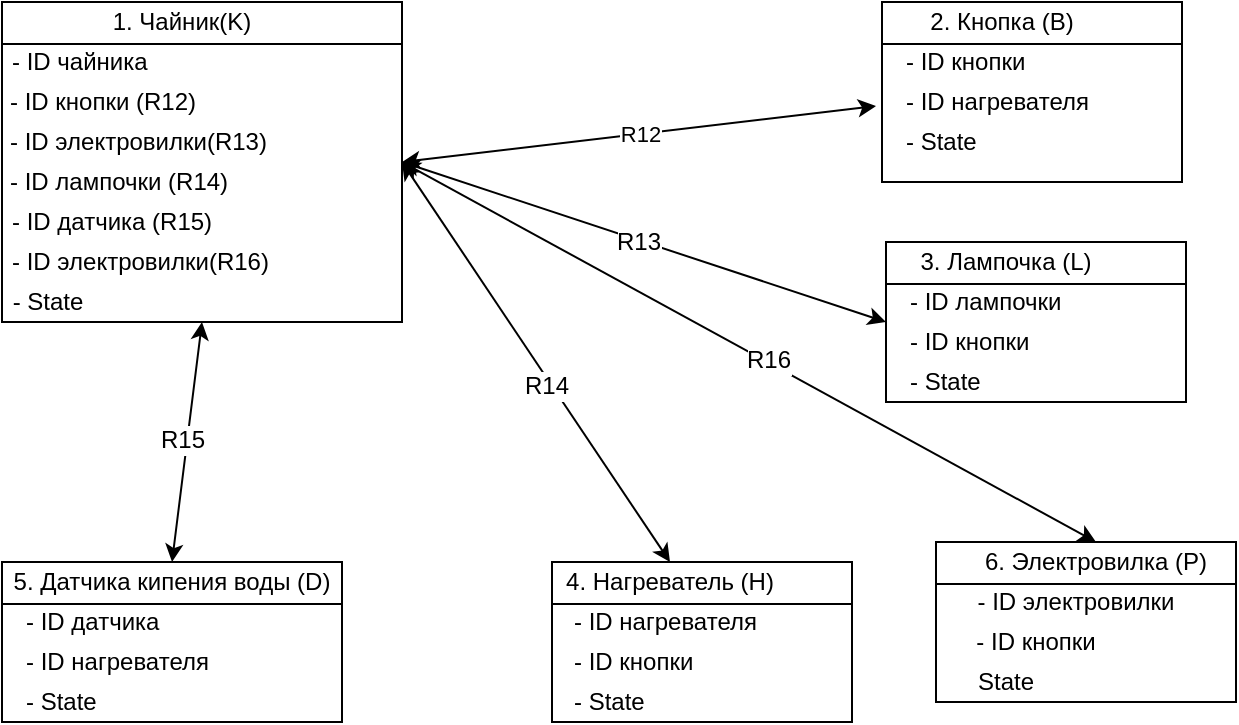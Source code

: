 <mxfile version="10.7.3" type="google"><diagram id="_7-5UVXXk9fFk8owv0oG" name="Page-1"><mxGraphModel dx="1394" dy="935" grid="1" gridSize="10" guides="1" tooltips="1" connect="1" arrows="1" fold="1" page="1" pageScale="1" pageWidth="827" pageHeight="1169" math="0" shadow="0"><root><mxCell id="0"/><mxCell id="1" parent="0"/><mxCell id="JhMLy1aZT_ivwMf8zQ3F-2" value="" style="shape=internalStorage;whiteSpace=wrap;html=1;backgroundOutline=1;dx=0;dy=21;" parent="1" vertex="1"><mxGeometry x="43" y="40" width="200" height="160" as="geometry"/></mxCell><mxCell id="JhMLy1aZT_ivwMf8zQ3F-3" value="1. Чайник(K)" style="text;html=1;strokeColor=none;fillColor=none;align=center;verticalAlign=middle;whiteSpace=wrap;rounded=0;" parent="1" vertex="1"><mxGeometry x="72.5" y="40" width="120" height="20" as="geometry"/></mxCell><mxCell id="JhMLy1aZT_ivwMf8zQ3F-5" value="- ID чайника" style="text;html=1;strokeColor=none;fillColor=none;align=left;verticalAlign=middle;whiteSpace=wrap;rounded=0;" parent="1" vertex="1"><mxGeometry x="45.5" y="60" width="130" height="20" as="geometry"/></mxCell><mxCell id="JhMLy1aZT_ivwMf8zQ3F-7" value="&lt;div style=&quot;text-align: left&quot;&gt;&lt;span&gt;- ID кнопки (R12)&lt;/span&gt;&lt;/div&gt;" style="text;html=1;strokeColor=none;fillColor=none;align=left;verticalAlign=middle;whiteSpace=wrap;rounded=0;" parent="1" vertex="1"><mxGeometry x="45" y="80" width="100" height="20" as="geometry"/></mxCell><mxCell id="JhMLy1aZT_ivwMf8zQ3F-20" value="" style="shape=internalStorage;whiteSpace=wrap;html=1;backgroundOutline=1;dx=0;dy=21;" parent="1" vertex="1"><mxGeometry x="485" y="160" width="150" height="80" as="geometry"/></mxCell><mxCell id="JhMLy1aZT_ivwMf8zQ3F-21" value="3. Лампочка (L)" style="text;html=1;strokeColor=none;fillColor=none;align=center;verticalAlign=middle;whiteSpace=wrap;rounded=0;" parent="1" vertex="1"><mxGeometry x="485" y="160" width="120" height="20" as="geometry"/></mxCell><mxCell id="JhMLy1aZT_ivwMf8zQ3F-22" value="- ID лампочки" style="text;html=1;strokeColor=none;fillColor=none;align=left;verticalAlign=middle;whiteSpace=wrap;rounded=0;" parent="1" vertex="1"><mxGeometry x="495" y="180" width="100" height="20" as="geometry"/></mxCell><mxCell id="JhMLy1aZT_ivwMf8zQ3F-23" value="- State" style="text;html=1;strokeColor=none;fillColor=none;align=left;verticalAlign=middle;whiteSpace=wrap;rounded=0;" parent="1" vertex="1"><mxGeometry x="495" y="220" width="40" height="20" as="geometry"/></mxCell><mxCell id="JhMLy1aZT_ivwMf8zQ3F-24" value="" style="shape=internalStorage;whiteSpace=wrap;html=1;backgroundOutline=1;dx=0;dy=21;" parent="1" vertex="1"><mxGeometry x="318" y="320" width="150" height="80" as="geometry"/></mxCell><mxCell id="JhMLy1aZT_ivwMf8zQ3F-25" value="4. Нагреватель (H)" style="text;html=1;strokeColor=none;fillColor=none;align=center;verticalAlign=middle;whiteSpace=wrap;rounded=0;" parent="1" vertex="1"><mxGeometry x="317" y="320" width="120" height="20" as="geometry"/></mxCell><mxCell id="JhMLy1aZT_ivwMf8zQ3F-26" value="- ID нагревателя" style="text;html=1;strokeColor=none;fillColor=none;align=left;verticalAlign=middle;whiteSpace=wrap;rounded=0;" parent="1" vertex="1"><mxGeometry x="327" y="340" width="100" height="20" as="geometry"/></mxCell><mxCell id="JhMLy1aZT_ivwMf8zQ3F-27" value="- State&lt;br&gt;" style="text;html=1;strokeColor=none;fillColor=none;align=left;verticalAlign=middle;whiteSpace=wrap;rounded=0;" parent="1" vertex="1"><mxGeometry x="327" y="380" width="100" height="20" as="geometry"/></mxCell><mxCell id="JhMLy1aZT_ivwMf8zQ3F-30" value="" style="shape=internalStorage;whiteSpace=wrap;html=1;backgroundOutline=1;dx=0;dy=21;" parent="1" vertex="1"><mxGeometry x="483" y="40" width="150" height="90" as="geometry"/></mxCell><mxCell id="JhMLy1aZT_ivwMf8zQ3F-31" value="2. Кнопка (B)" style="text;html=1;strokeColor=none;fillColor=none;align=center;verticalAlign=middle;whiteSpace=wrap;rounded=0;" parent="1" vertex="1"><mxGeometry x="482.5" y="40" width="120" height="20" as="geometry"/></mxCell><mxCell id="JhMLy1aZT_ivwMf8zQ3F-32" value="- ID кнопки" style="text;html=1;strokeColor=none;fillColor=none;align=left;verticalAlign=middle;whiteSpace=wrap;rounded=0;" parent="1" vertex="1"><mxGeometry x="492.5" y="60" width="100" height="20" as="geometry"/></mxCell><mxCell id="JhMLy1aZT_ivwMf8zQ3F-33" value="- State" style="text;html=1;strokeColor=none;fillColor=none;align=left;verticalAlign=middle;whiteSpace=wrap;rounded=0;" parent="1" vertex="1"><mxGeometry x="492.5" y="100" width="40" height="20" as="geometry"/></mxCell><mxCell id="JhMLy1aZT_ivwMf8zQ3F-35" value="" style="shape=internalStorage;whiteSpace=wrap;html=1;backgroundOutline=1;dx=0;dy=21;" parent="1" vertex="1"><mxGeometry x="43" y="320" width="170" height="80" as="geometry"/></mxCell><mxCell id="JhMLy1aZT_ivwMf8zQ3F-36" value="5. Датчика кипения воды (D)" style="text;html=1;strokeColor=none;fillColor=none;align=center;verticalAlign=middle;whiteSpace=wrap;rounded=0;" parent="1" vertex="1"><mxGeometry x="43" y="320" width="170" height="20" as="geometry"/></mxCell><mxCell id="JhMLy1aZT_ivwMf8zQ3F-37" value="- ID датчика" style="text;html=1;strokeColor=none;fillColor=none;align=left;verticalAlign=middle;whiteSpace=wrap;rounded=0;" parent="1" vertex="1"><mxGeometry x="53" y="340" width="100" height="20" as="geometry"/></mxCell><mxCell id="JhMLy1aZT_ivwMf8zQ3F-38" value="- State" style="text;html=1;strokeColor=none;fillColor=none;align=left;verticalAlign=middle;whiteSpace=wrap;rounded=0;" parent="1" vertex="1"><mxGeometry x="53" y="380" width="40" height="20" as="geometry"/></mxCell><mxCell id="E1_qpJDYvFZmyD5dsHsT-7" value="- ID кнопки" style="text;html=1;strokeColor=none;fillColor=none;align=left;verticalAlign=middle;whiteSpace=wrap;rounded=0;" parent="1" vertex="1"><mxGeometry x="495" y="200" width="130" height="20" as="geometry"/></mxCell><mxCell id="E1_qpJDYvFZmyD5dsHsT-8" value="- ID кнопки" style="text;html=1;strokeColor=none;fillColor=none;align=left;verticalAlign=middle;whiteSpace=wrap;rounded=0;" parent="1" vertex="1"><mxGeometry x="327" y="360" width="130" height="20" as="geometry"/></mxCell><mxCell id="E1_qpJDYvFZmyD5dsHsT-9" value="- ID электровилки(R13)" style="text;html=1;strokeColor=none;fillColor=none;align=left;verticalAlign=middle;whiteSpace=wrap;rounded=0;" parent="1" vertex="1"><mxGeometry x="45" y="100" width="135" height="20" as="geometry"/></mxCell><mxCell id="E1_qpJDYvFZmyD5dsHsT-12" value="- ID нагревателя" style="text;html=1;strokeColor=none;fillColor=none;align=left;verticalAlign=middle;whiteSpace=wrap;rounded=0;" parent="1" vertex="1"><mxGeometry x="53" y="360" width="145" height="20" as="geometry"/></mxCell><mxCell id="2UHVi5DDUT58rZpqSxoF-15" value="- State" style="text;html=1;strokeColor=none;fillColor=none;align=center;verticalAlign=middle;whiteSpace=wrap;rounded=0;" parent="1" vertex="1"><mxGeometry x="45.5" y="180" width="40" height="20" as="geometry"/></mxCell><mxCell id="2UHVi5DDUT58rZpqSxoF-18" value="&lt;span&gt;- ID лампочки (R14)&lt;/span&gt;" style="text;html=1;strokeColor=none;fillColor=none;align=left;verticalAlign=middle;whiteSpace=wrap;rounded=0;" parent="1" vertex="1"><mxGeometry x="45" y="120" width="115" height="20" as="geometry"/></mxCell><mxCell id="2UHVi5DDUT58rZpqSxoF-21" value="- ID нагревателя" style="text;html=1;strokeColor=none;fillColor=none;align=left;verticalAlign=middle;whiteSpace=wrap;rounded=0;" parent="1" vertex="1"><mxGeometry x="492.5" y="80" width="135" height="20" as="geometry"/></mxCell><mxCell id="2UHVi5DDUT58rZpqSxoF-22" value="- ID датчика (R15)" style="text;html=1;strokeColor=none;fillColor=none;align=left;verticalAlign=middle;whiteSpace=wrap;rounded=0;" parent="1" vertex="1"><mxGeometry x="45.5" y="140" width="125" height="20" as="geometry"/></mxCell><mxCell id="Bo_5OPWZbCOAn7PxUi3a-3" value="- ID электровилки(R16)" style="text;html=1;strokeColor=none;fillColor=none;align=left;verticalAlign=middle;whiteSpace=wrap;rounded=0;" vertex="1" parent="1"><mxGeometry x="46" y="160" width="165" height="20" as="geometry"/></mxCell><mxCell id="Bo_5OPWZbCOAn7PxUi3a-6" value="" style="shape=internalStorage;whiteSpace=wrap;html=1;backgroundOutline=1;dx=0;dy=21;" vertex="1" parent="1"><mxGeometry x="510" y="310" width="150" height="80" as="geometry"/></mxCell><mxCell id="Bo_5OPWZbCOAn7PxUi3a-7" value="6. Электровилка (P)" style="text;html=1;strokeColor=none;fillColor=none;align=center;verticalAlign=middle;whiteSpace=wrap;rounded=0;" vertex="1" parent="1"><mxGeometry x="520" y="310" width="140" height="20" as="geometry"/></mxCell><mxCell id="Bo_5OPWZbCOAn7PxUi3a-8" value="- ID электровилки" style="text;html=1;strokeColor=none;fillColor=none;align=center;verticalAlign=middle;whiteSpace=wrap;rounded=0;" vertex="1" parent="1"><mxGeometry x="520" y="330" width="120" height="20" as="geometry"/></mxCell><mxCell id="Bo_5OPWZbCOAn7PxUi3a-9" value="- ID кнопки" style="text;html=1;strokeColor=none;fillColor=none;align=center;verticalAlign=middle;whiteSpace=wrap;rounded=0;" vertex="1" parent="1"><mxGeometry x="520" y="350" width="80" height="20" as="geometry"/></mxCell><mxCell id="Bo_5OPWZbCOAn7PxUi3a-10" value="State" style="text;html=1;strokeColor=none;fillColor=none;align=center;verticalAlign=middle;whiteSpace=wrap;rounded=0;" vertex="1" parent="1"><mxGeometry x="525" y="370" width="40" height="20" as="geometry"/></mxCell><mxCell id="Bo_5OPWZbCOAn7PxUi3a-11" value="R12" style="endArrow=classic;startArrow=classic;html=1;entryX=-0.02;entryY=0.578;entryDx=0;entryDy=0;entryPerimeter=0;exitX=1;exitY=0.5;exitDx=0;exitDy=0;" edge="1" parent="1" source="JhMLy1aZT_ivwMf8zQ3F-2" target="JhMLy1aZT_ivwMf8zQ3F-30"><mxGeometry width="50" height="50" relative="1" as="geometry"><mxPoint x="380" y="230" as="sourcePoint"/><mxPoint x="430" y="180" as="targetPoint"/></mxGeometry></mxCell><mxCell id="Bo_5OPWZbCOAn7PxUi3a-12" value="" style="endArrow=classic;startArrow=classic;html=1;entryX=0;entryY=0.5;entryDx=0;entryDy=0;exitX=1;exitY=0.5;exitDx=0;exitDy=0;" edge="1" parent="1" source="JhMLy1aZT_ivwMf8zQ3F-2" target="JhMLy1aZT_ivwMf8zQ3F-20"><mxGeometry width="50" height="50" relative="1" as="geometry"><mxPoint x="350" y="260" as="sourcePoint"/><mxPoint x="400" y="210" as="targetPoint"/></mxGeometry></mxCell><mxCell id="Bo_5OPWZbCOAn7PxUi3a-13" value="R13" style="text;html=1;resizable=0;points=[];align=center;verticalAlign=middle;labelBackgroundColor=#ffffff;" vertex="1" connectable="0" parent="Bo_5OPWZbCOAn7PxUi3a-12"><mxGeometry x="-0.022" y="-1" relative="1" as="geometry"><mxPoint as="offset"/></mxGeometry></mxCell><mxCell id="Bo_5OPWZbCOAn7PxUi3a-14" value="" style="endArrow=classic;startArrow=classic;html=1;exitX=1;exitY=0.5;exitDx=0;exitDy=0;entryX=0.5;entryY=0;entryDx=0;entryDy=0;" edge="1" parent="1" source="JhMLy1aZT_ivwMf8zQ3F-2" target="Bo_5OPWZbCOAn7PxUi3a-7"><mxGeometry width="50" height="50" relative="1" as="geometry"><mxPoint x="330" y="310" as="sourcePoint"/><mxPoint x="380" y="260" as="targetPoint"/></mxGeometry></mxCell><mxCell id="Bo_5OPWZbCOAn7PxUi3a-15" value="R16&lt;br&gt;" style="text;html=1;resizable=0;points=[];align=center;verticalAlign=middle;labelBackgroundColor=#ffffff;" vertex="1" connectable="0" parent="Bo_5OPWZbCOAn7PxUi3a-14"><mxGeometry x="0.048" y="1" relative="1" as="geometry"><mxPoint as="offset"/></mxGeometry></mxCell><mxCell id="Bo_5OPWZbCOAn7PxUi3a-17" value="" style="endArrow=classic;startArrow=classic;html=1;exitX=1;exitY=0.5;exitDx=0;exitDy=0;entryX=0.5;entryY=0;entryDx=0;entryDy=0;" edge="1" parent="1" source="JhMLy1aZT_ivwMf8zQ3F-2" target="JhMLy1aZT_ivwMf8zQ3F-25"><mxGeometry width="50" height="50" relative="1" as="geometry"><mxPoint x="280" y="270" as="sourcePoint"/><mxPoint x="330" y="220" as="targetPoint"/></mxGeometry></mxCell><mxCell id="Bo_5OPWZbCOAn7PxUi3a-18" value="R14&lt;br&gt;" style="text;html=1;resizable=0;points=[];align=center;verticalAlign=middle;labelBackgroundColor=#ffffff;" vertex="1" connectable="0" parent="Bo_5OPWZbCOAn7PxUi3a-17"><mxGeometry x="0.107" y="-3" relative="1" as="geometry"><mxPoint as="offset"/></mxGeometry></mxCell><mxCell id="Bo_5OPWZbCOAn7PxUi3a-19" value="" style="endArrow=classic;startArrow=classic;html=1;entryX=0.5;entryY=1;entryDx=0;entryDy=0;exitX=0.5;exitY=0;exitDx=0;exitDy=0;" edge="1" parent="1" source="JhMLy1aZT_ivwMf8zQ3F-36" target="JhMLy1aZT_ivwMf8zQ3F-2"><mxGeometry width="50" height="50" relative="1" as="geometry"><mxPoint x="140" y="300" as="sourcePoint"/><mxPoint x="190" y="250" as="targetPoint"/></mxGeometry></mxCell><mxCell id="Bo_5OPWZbCOAn7PxUi3a-20" value="R15" style="text;html=1;resizable=0;points=[];align=center;verticalAlign=middle;labelBackgroundColor=#ffffff;" vertex="1" connectable="0" parent="Bo_5OPWZbCOAn7PxUi3a-19"><mxGeometry x="0.018" y="3" relative="1" as="geometry"><mxPoint as="offset"/></mxGeometry></mxCell></root></mxGraphModel></diagram></mxfile>